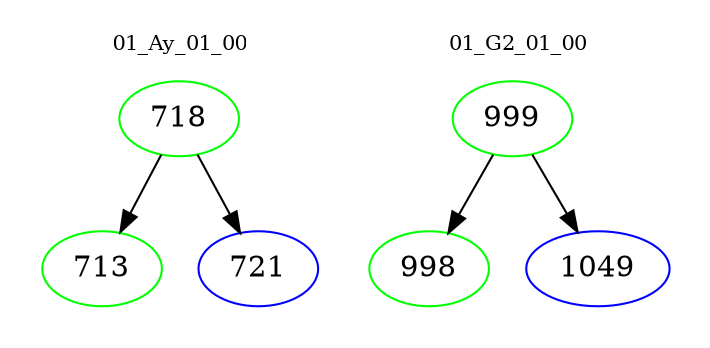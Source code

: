 digraph{
subgraph cluster_0 {
color = white
label = "01_Ay_01_00";
fontsize=10;
T0_718 [label="718", color="green"]
T0_718 -> T0_713 [color="black"]
T0_713 [label="713", color="green"]
T0_718 -> T0_721 [color="black"]
T0_721 [label="721", color="blue"]
}
subgraph cluster_1 {
color = white
label = "01_G2_01_00";
fontsize=10;
T1_999 [label="999", color="green"]
T1_999 -> T1_998 [color="black"]
T1_998 [label="998", color="green"]
T1_999 -> T1_1049 [color="black"]
T1_1049 [label="1049", color="blue"]
}
}
